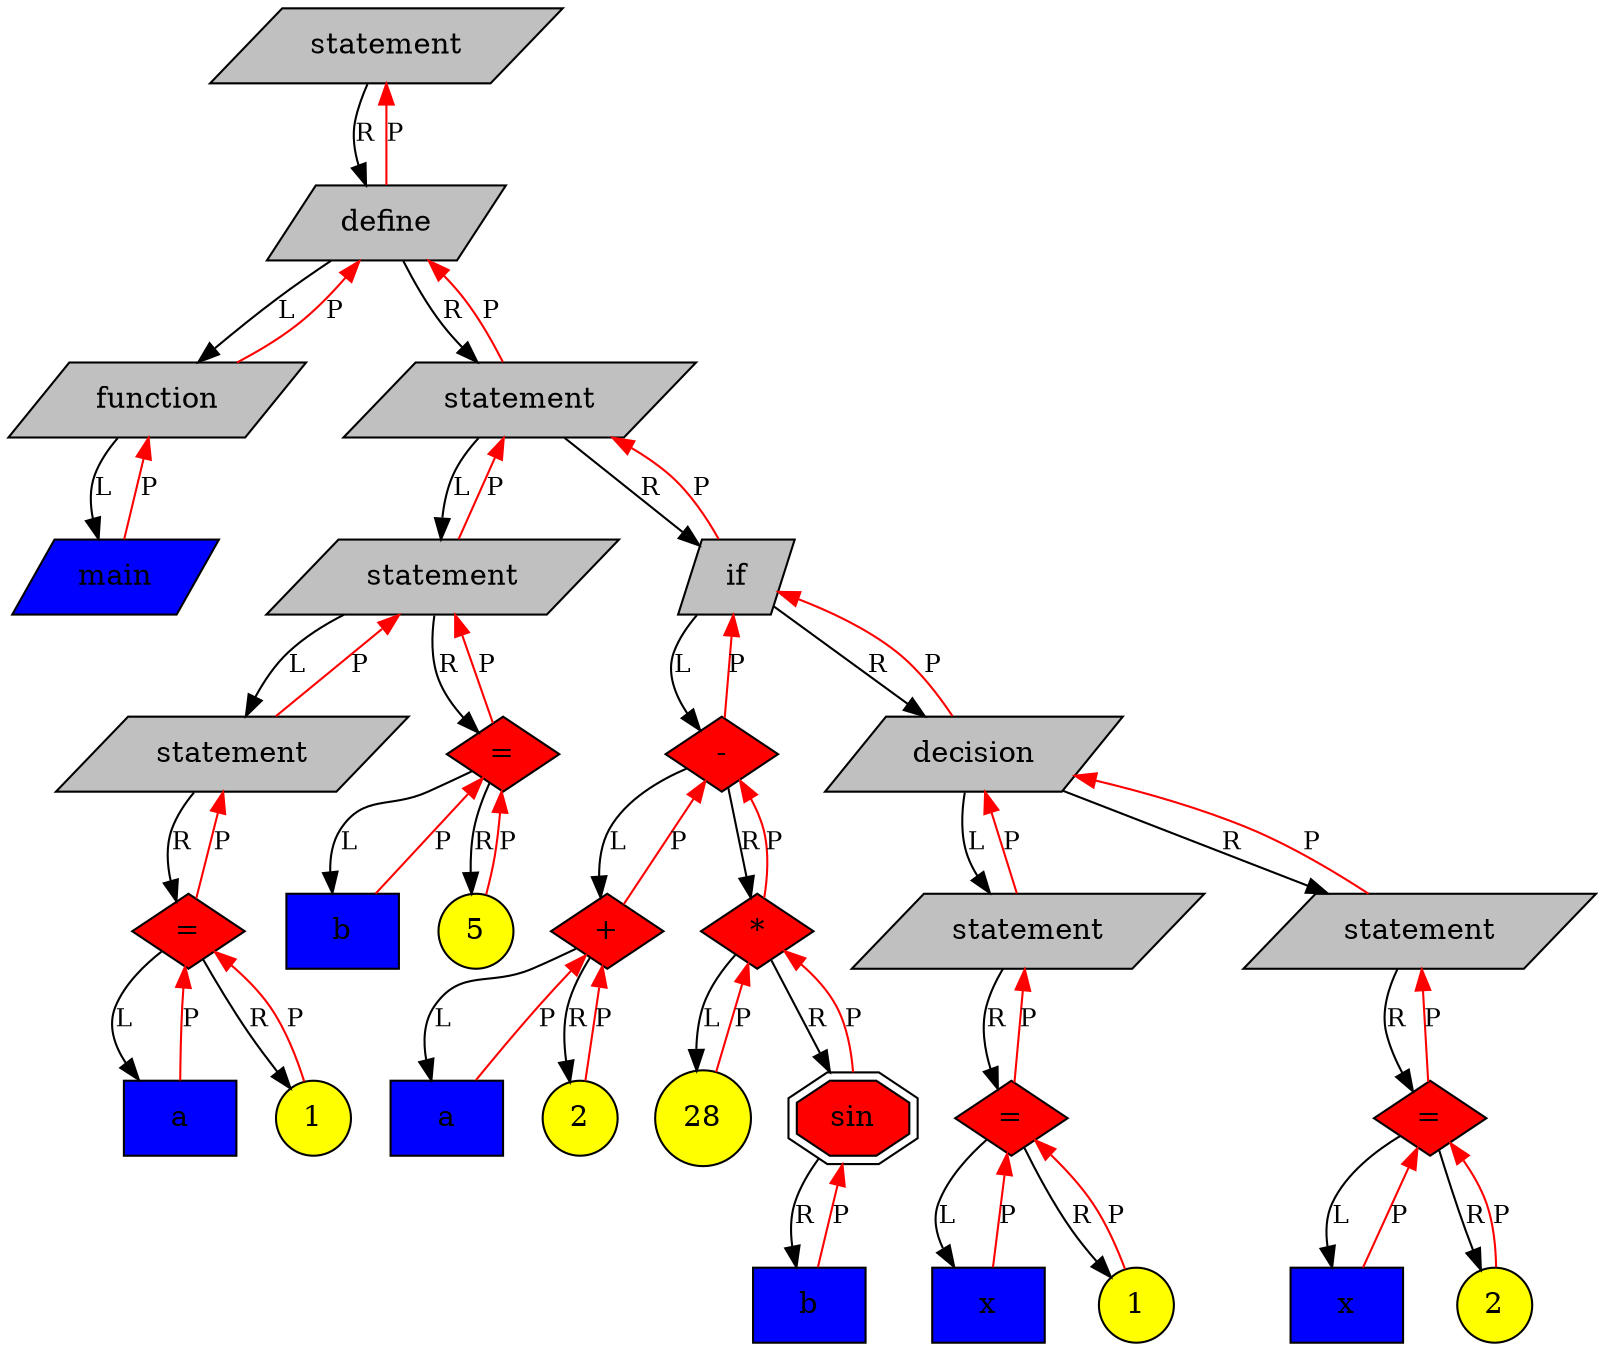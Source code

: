 digraph Tree{

	rankdir=UD;

	node[fontsize=14];

	94216030987312[shape=record, shape=parallelogram, style="filled", fillcolor=grey, label="statement"];
	94216030987408[shape=record, shape=parallelogram, style="filled", fillcolor=grey, label="define"];
	94216030987600[shape=record, shape=parallelogram, style="filled", fillcolor=grey, label="function"];
	94216030990768[shape=record, shape=parallelogram, style="filled", fillcolor=blue, label="main"];
	94216030988688[shape=record, shape=parallelogram, style="filled", fillcolor=grey, label="statement"];
	94216030988240[shape=record, shape=parallelogram, style="filled", fillcolor=grey, label="statement"];
	94216030987792[shape=record, shape=parallelogram, style="filled", fillcolor=grey, label="statement"];
	94216030987856[shape=record, shape=diamond, style="filled", fillcolor=red, label="="];
	94216030988048[shape=record, shape=rectangle, style="filled", fillcolor=blue, label="a"];
	94216030988144[shape=record, shape=circle, style="filled", fillcolor=yellow, label="1"];
	94216030988304[shape=record, shape=diamond, style="filled", fillcolor=red, label="="];
	94216030988496[shape=record, shape=rectangle, style="filled", fillcolor=blue, label="b"];
	94216030988592[shape=record, shape=circle, style="filled", fillcolor=yellow, label="5"];
	94216030988752[shape=record, shape=parallelogram, style="filled", fillcolor=grey, label="if"];
	94216030989552[shape=record, shape=diamond, style="filled", fillcolor=red, label="-"];
	94216030989104[shape=record, shape=diamond, style="filled", fillcolor=red, label="+"];
	94216030988944[shape=record, shape=rectangle, style="filled", fillcolor=blue, label="a"];
	94216030989040[shape=record, shape=circle, style="filled", fillcolor=yellow, label="2"];
	94216030989456[shape=record, shape=diamond, style="filled", fillcolor=red, label="*"];
	94216030989200[shape=record, shape=circle, style="filled", fillcolor=yellow, label="28"];
	94216030989360[shape=record, shape=doubleoctagon, style="filled", fillcolor=red, label="sin"];
	94216030989264[shape=record, shape=rectangle, style="filled", fillcolor=blue, label="b"];
	94216030989648[shape=record, shape=parallelogram, style="filled", fillcolor=grey, label="decision"];
	94216030989840[shape=record, shape=parallelogram, style="filled", fillcolor=grey, label="statement"];
	94216030989904[shape=record, shape=diamond, style="filled", fillcolor=red, label="="];
	94216030990096[shape=record, shape=rectangle, style="filled", fillcolor=blue, label="x"];
	94216030990192[shape=record, shape=circle, style="filled", fillcolor=yellow, label="1"];
	94216030990288[shape=record, shape=parallelogram, style="filled", fillcolor=grey, label="statement"];
	94216030990352[shape=record, shape=diamond, style="filled", fillcolor=red, label="="];
	94216030990544[shape=record, shape=rectangle, style="filled", fillcolor=blue, label="x"];
	94216030990640[shape=record, shape=circle, style="filled", fillcolor=yellow, label="2"];

	94216030987312 -> 94216030987408[label = "R", fontsize=12]
	94216030987408 -> 94216030987312[label = "P", color=red, fontsize=12]
	94216030987408 -> 94216030987600[label = "L", fontsize=12]
	94216030987408 -> 94216030988688[label = "R", fontsize=12]
	94216030987600 -> 94216030987408[label = "P", color=red, fontsize=12]
	94216030987600 -> 94216030990768[label = "L", fontsize=12]
	94216030990768 -> 94216030987600[label = "P", color=red, fontsize=12]
	94216030988688 -> 94216030987408[label = "P", color=red, fontsize=12]
	94216030988688 -> 94216030988240[label = "L", fontsize=12]
	94216030988688 -> 94216030988752[label = "R", fontsize=12]
	94216030988240 -> 94216030988688[label = "P", color=red, fontsize=12]
	94216030988240 -> 94216030987792[label = "L", fontsize=12]
	94216030988240 -> 94216030988304[label = "R", fontsize=12]
	94216030987792 -> 94216030988240[label = "P", color=red, fontsize=12]
	94216030987792 -> 94216030987856[label = "R", fontsize=12]
	94216030987856 -> 94216030987792[label = "P", color=red, fontsize=12]
	94216030987856 -> 94216030988048[label = "L", fontsize=12]
	94216030987856 -> 94216030988144[label = "R", fontsize=12]
	94216030988048 -> 94216030987856[label = "P", color=red, fontsize=12]
	94216030988144 -> 94216030987856[label = "P", color=red, fontsize=12]
	94216030988304 -> 94216030988240[label = "P", color=red, fontsize=12]
	94216030988304 -> 94216030988496[label = "L", fontsize=12]
	94216030988304 -> 94216030988592[label = "R", fontsize=12]
	94216030988496 -> 94216030988304[label = "P", color=red, fontsize=12]
	94216030988592 -> 94216030988304[label = "P", color=red, fontsize=12]
	94216030988752 -> 94216030988688[label = "P", color=red, fontsize=12]
	94216030988752 -> 94216030989552[label = "L", fontsize=12]
	94216030988752 -> 94216030989648[label = "R", fontsize=12]
	94216030989552 -> 94216030988752[label = "P", color=red, fontsize=12]
	94216030989552 -> 94216030989104[label = "L", fontsize=12]
	94216030989552 -> 94216030989456[label = "R", fontsize=12]
	94216030989104 -> 94216030989552[label = "P", color=red, fontsize=12]
	94216030989104 -> 94216030988944[label = "L", fontsize=12]
	94216030989104 -> 94216030989040[label = "R", fontsize=12]
	94216030988944 -> 94216030989104[label = "P", color=red, fontsize=12]
	94216030989040 -> 94216030989104[label = "P", color=red, fontsize=12]
	94216030989456 -> 94216030989552[label = "P", color=red, fontsize=12]
	94216030989456 -> 94216030989200[label = "L", fontsize=12]
	94216030989456 -> 94216030989360[label = "R", fontsize=12]
	94216030989200 -> 94216030989456[label = "P", color=red, fontsize=12]
	94216030989360 -> 94216030989456[label = "P", color=red, fontsize=12]
	94216030989360 -> 94216030989264[label = "R", fontsize=12]
	94216030989264 -> 94216030989360[label = "P", color=red, fontsize=12]
	94216030989648 -> 94216030988752[label = "P", color=red, fontsize=12]
	94216030989648 -> 94216030989840[label = "L", fontsize=12]
	94216030989648 -> 94216030990288[label = "R", fontsize=12]
	94216030989840 -> 94216030989648[label = "P", color=red, fontsize=12]
	94216030989840 -> 94216030989904[label = "R", fontsize=12]
	94216030989904 -> 94216030989840[label = "P", color=red, fontsize=12]
	94216030989904 -> 94216030990096[label = "L", fontsize=12]
	94216030989904 -> 94216030990192[label = "R", fontsize=12]
	94216030990096 -> 94216030989904[label = "P", color=red, fontsize=12]
	94216030990192 -> 94216030989904[label = "P", color=red, fontsize=12]
	94216030990288 -> 94216030989648[label = "P", color=red, fontsize=12]
	94216030990288 -> 94216030990352[label = "R", fontsize=12]
	94216030990352 -> 94216030990288[label = "P", color=red, fontsize=12]
	94216030990352 -> 94216030990544[label = "L", fontsize=12]
	94216030990352 -> 94216030990640[label = "R", fontsize=12]
	94216030990544 -> 94216030990352[label = "P", color=red, fontsize=12]
	94216030990640 -> 94216030990352[label = "P", color=red, fontsize=12]

}